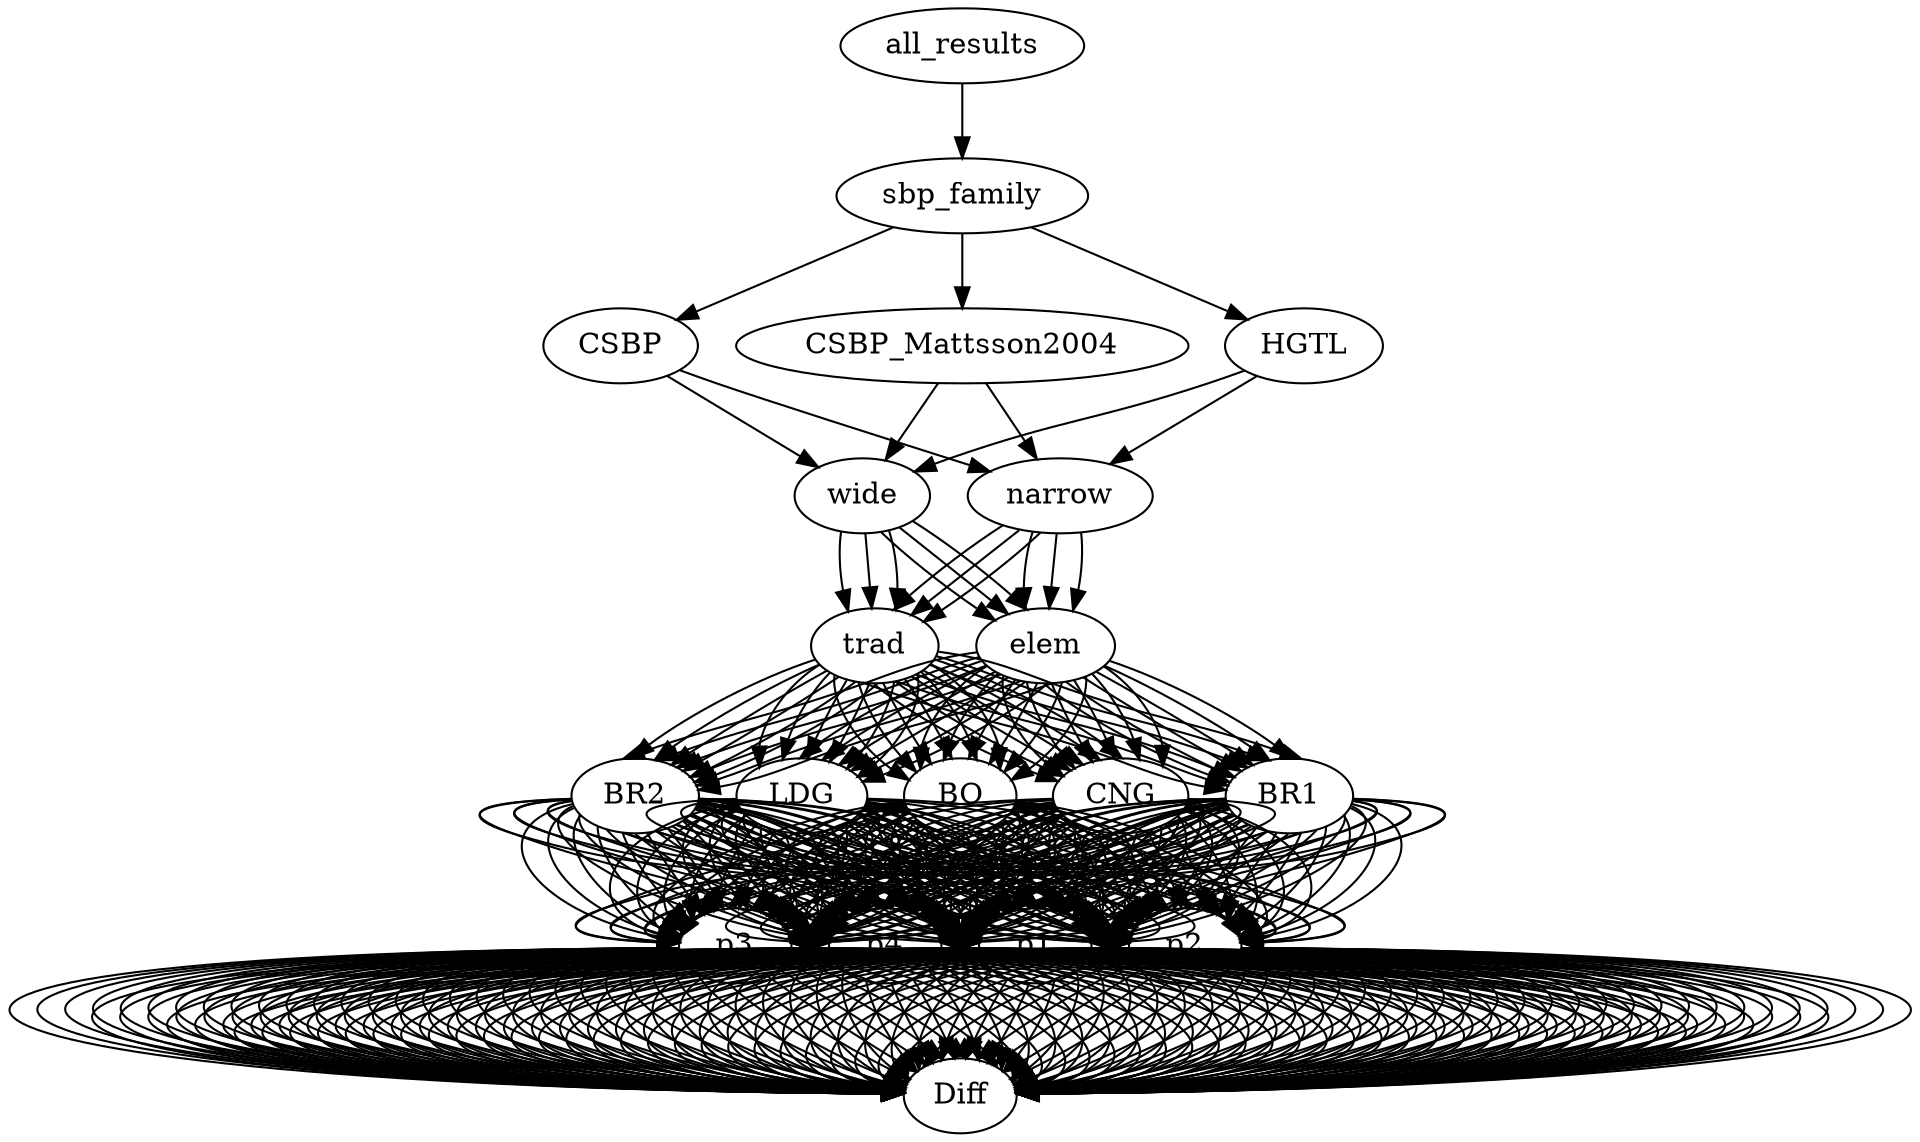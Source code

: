 digraph tree {
    "all_results";
    "sbp_family";
    "CSBP";
    "wide";
    "trad";
    "BR1";
    "p1";
    "Diff";
    "p2";
    "Diff";
    "p3";
    "Diff";
    "p4";
    "Diff";
    "BR2";
    "p1";
    "Diff";
    "p2";
    "Diff";
    "p3";
    "Diff";
    "p4";
    "Diff";
    "LDG";
    "p1";
    "Diff";
    "p2";
    "Diff";
    "p3";
    "Diff";
    "p4";
    "Diff";
    "BO";
    "p1";
    "Diff";
    "p2";
    "Diff";
    "p3";
    "Diff";
    "p4";
    "Diff";
    "CNG";
    "p1";
    "Diff";
    "p2";
    "Diff";
    "p3";
    "Diff";
    "p4";
    "Diff";
    "elem";
    "BR1";
    "p1";
    "Diff";
    "p2";
    "Diff";
    "p3";
    "Diff";
    "p4";
    "Diff";
    "BR2";
    "p1";
    "Diff";
    "p2";
    "Diff";
    "p3";
    "Diff";
    "p4";
    "Diff";
    "LDG";
    "p1";
    "Diff";
    "p2";
    "Diff";
    "p3";
    "Diff";
    "p4";
    "Diff";
    "BO";
    "p1";
    "Diff";
    "p2";
    "Diff";
    "p3";
    "Diff";
    "p4";
    "Diff";
    "CNG";
    "p1";
    "Diff";
    "p2";
    "Diff";
    "p3";
    "Diff";
    "p4";
    "Diff";
    "narrow";
    "trad";
    "BR1";
    "p1";
    "Diff";
    "p2";
    "Diff";
    "p3";
    "Diff";
    "p4";
    "Diff";
    "BR2";
    "p1";
    "Diff";
    "p2";
    "Diff";
    "p3";
    "Diff";
    "p4";
    "Diff";
    "LDG";
    "p1";
    "Diff";
    "p2";
    "Diff";
    "p3";
    "Diff";
    "p4";
    "Diff";
    "BO";
    "p1";
    "Diff";
    "p2";
    "Diff";
    "p3";
    "Diff";
    "p4";
    "Diff";
    "CNG";
    "p1";
    "Diff";
    "p2";
    "Diff";
    "p3";
    "Diff";
    "p4";
    "Diff";
    "elem";
    "BR1";
    "p1";
    "Diff";
    "p2";
    "Diff";
    "p3";
    "Diff";
    "p4";
    "Diff";
    "BR2";
    "p1";
    "Diff";
    "p2";
    "Diff";
    "p3";
    "Diff";
    "p4";
    "Diff";
    "LDG";
    "p1";
    "Diff";
    "p2";
    "Diff";
    "p3";
    "Diff";
    "p4";
    "Diff";
    "BO";
    "p1";
    "Diff";
    "p2";
    "Diff";
    "p3";
    "Diff";
    "p4";
    "Diff";
    "CNG";
    "p1";
    "Diff";
    "p2";
    "Diff";
    "p3";
    "Diff";
    "p4";
    "Diff";
    "CSBP_Mattsson2004";
    "wide";
    "trad";
    "BR1";
    "p1";
    "Diff";
    "p2";
    "Diff";
    "p3";
    "Diff";
    "p4";
    "Diff";
    "BR2";
    "p1";
    "Diff";
    "p2";
    "Diff";
    "p3";
    "Diff";
    "p4";
    "Diff";
    "LDG";
    "p1";
    "Diff";
    "p2";
    "Diff";
    "p3";
    "Diff";
    "p4";
    "Diff";
    "BO";
    "p1";
    "Diff";
    "p2";
    "Diff";
    "p3";
    "Diff";
    "p4";
    "Diff";
    "CNG";
    "p1";
    "Diff";
    "p2";
    "Diff";
    "p3";
    "Diff";
    "p4";
    "Diff";
    "elem";
    "BR1";
    "p1";
    "Diff";
    "p2";
    "Diff";
    "p3";
    "Diff";
    "p4";
    "Diff";
    "BR2";
    "p1";
    "Diff";
    "p2";
    "Diff";
    "p3";
    "Diff";
    "p4";
    "Diff";
    "LDG";
    "p1";
    "Diff";
    "p2";
    "Diff";
    "p3";
    "Diff";
    "p4";
    "Diff";
    "BO";
    "p1";
    "Diff";
    "p2";
    "Diff";
    "p3";
    "Diff";
    "p4";
    "Diff";
    "CNG";
    "p1";
    "Diff";
    "p2";
    "Diff";
    "p3";
    "Diff";
    "p4";
    "Diff";
    "narrow";
    "trad";
    "BR1";
    "p1";
    "Diff";
    "p2";
    "Diff";
    "p3";
    "Diff";
    "p4";
    "Diff";
    "BR2";
    "p1";
    "Diff";
    "p2";
    "Diff";
    "p3";
    "Diff";
    "p4";
    "Diff";
    "LDG";
    "p1";
    "Diff";
    "p2";
    "Diff";
    "p3";
    "Diff";
    "p4";
    "Diff";
    "BO";
    "p1";
    "Diff";
    "p2";
    "Diff";
    "p3";
    "Diff";
    "p4";
    "Diff";
    "CNG";
    "p1";
    "Diff";
    "p2";
    "Diff";
    "p3";
    "Diff";
    "p4";
    "Diff";
    "elem";
    "BR1";
    "p1";
    "Diff";
    "p2";
    "Diff";
    "p3";
    "Diff";
    "p4";
    "Diff";
    "BR2";
    "p1";
    "Diff";
    "p2";
    "Diff";
    "p3";
    "Diff";
    "p4";
    "Diff";
    "LDG";
    "p1";
    "Diff";
    "p2";
    "Diff";
    "p3";
    "Diff";
    "p4";
    "Diff";
    "BO";
    "p1";
    "Diff";
    "p2";
    "Diff";
    "p3";
    "Diff";
    "p4";
    "Diff";
    "CNG";
    "p1";
    "Diff";
    "p2";
    "Diff";
    "p3";
    "Diff";
    "p4";
    "Diff";
    "HGTL";
    "wide";
    "trad";
    "BR1";
    "p1";
    "Diff";
    "p2";
    "Diff";
    "p3";
    "Diff";
    "p4";
    "Diff";
    "BR2";
    "p1";
    "Diff";
    "p2";
    "Diff";
    "p3";
    "Diff";
    "p4";
    "Diff";
    "LDG";
    "p1";
    "Diff";
    "p2";
    "Diff";
    "p3";
    "Diff";
    "p4";
    "Diff";
    "BO";
    "p1";
    "Diff";
    "p2";
    "Diff";
    "p3";
    "Diff";
    "p4";
    "Diff";
    "CNG";
    "p1";
    "Diff";
    "p2";
    "Diff";
    "p3";
    "Diff";
    "p4";
    "Diff";
    "elem";
    "BR1";
    "p1";
    "Diff";
    "p2";
    "Diff";
    "p3";
    "Diff";
    "p4";
    "Diff";
    "BR2";
    "p1";
    "Diff";
    "p2";
    "Diff";
    "p3";
    "Diff";
    "p4";
    "Diff";
    "LDG";
    "p1";
    "Diff";
    "p2";
    "Diff";
    "p3";
    "Diff";
    "p4";
    "Diff";
    "BO";
    "p1";
    "Diff";
    "p2";
    "Diff";
    "p3";
    "Diff";
    "p4";
    "Diff";
    "CNG";
    "p1";
    "Diff";
    "p2";
    "Diff";
    "p3";
    "Diff";
    "p4";
    "Diff";
    "narrow";
    "trad";
    "BR1";
    "p1";
    "Diff";
    "p2";
    "Diff";
    "p3";
    "Diff";
    "p4";
    "Diff";
    "BR2";
    "p1";
    "Diff";
    "p2";
    "Diff";
    "p3";
    "Diff";
    "p4";
    "Diff";
    "LDG";
    "p1";
    "Diff";
    "p2";
    "Diff";
    "p3";
    "Diff";
    "p4";
    "Diff";
    "BO";
    "p1";
    "Diff";
    "p2";
    "Diff";
    "p3";
    "Diff";
    "p4";
    "Diff";
    "CNG";
    "p1";
    "Diff";
    "p2";
    "Diff";
    "p3";
    "Diff";
    "p4";
    "Diff";
    "elem";
    "BR1";
    "p1";
    "Diff";
    "p2";
    "Diff";
    "p3";
    "Diff";
    "p4";
    "Diff";
    "BR2";
    "p1";
    "Diff";
    "p2";
    "Diff";
    "p3";
    "Diff";
    "p4";
    "Diff";
    "LDG";
    "p1";
    "Diff";
    "p2";
    "Diff";
    "p3";
    "Diff";
    "p4";
    "Diff";
    "BO";
    "p1";
    "Diff";
    "p2";
    "Diff";
    "p3";
    "Diff";
    "p4";
    "Diff";
    "CNG";
    "p1";
    "Diff";
    "p2";
    "Diff";
    "p3";
    "Diff";
    "p4";
    "Diff";
    "all_results" -> "sbp_family";
    "sbp_family" -> "CSBP";
    "sbp_family" -> "CSBP_Mattsson2004";
    "sbp_family" -> "HGTL";
    "CSBP" -> "wide";
    "CSBP" -> "narrow";
    "wide" -> "trad";
    "wide" -> "elem";
    "trad" -> "BR1";
    "trad" -> "BR2";
    "trad" -> "LDG";
    "trad" -> "BO";
    "trad" -> "CNG";
    "BR1" -> "p1";
    "BR1" -> "p2";
    "BR1" -> "p3";
    "BR1" -> "p4";
    "p1" -> "Diff";
    "p2" -> "Diff";
    "p3" -> "Diff";
    "p4" -> "Diff";
    "BR2" -> "p1";
    "BR2" -> "p2";
    "BR2" -> "p3";
    "BR2" -> "p4";
    "p1" -> "Diff";
    "p2" -> "Diff";
    "p3" -> "Diff";
    "p4" -> "Diff";
    "LDG" -> "p1";
    "LDG" -> "p2";
    "LDG" -> "p3";
    "LDG" -> "p4";
    "p1" -> "Diff";
    "p2" -> "Diff";
    "p3" -> "Diff";
    "p4" -> "Diff";
    "BO" -> "p1";
    "BO" -> "p2";
    "BO" -> "p3";
    "BO" -> "p4";
    "p1" -> "Diff";
    "p2" -> "Diff";
    "p3" -> "Diff";
    "p4" -> "Diff";
    "CNG" -> "p1";
    "CNG" -> "p2";
    "CNG" -> "p3";
    "CNG" -> "p4";
    "p1" -> "Diff";
    "p2" -> "Diff";
    "p3" -> "Diff";
    "p4" -> "Diff";
    "elem" -> "BR1";
    "elem" -> "BR2";
    "elem" -> "LDG";
    "elem" -> "BO";
    "elem" -> "CNG";
    "BR1" -> "p1";
    "BR1" -> "p2";
    "BR1" -> "p3";
    "BR1" -> "p4";
    "p1" -> "Diff";
    "p2" -> "Diff";
    "p3" -> "Diff";
    "p4" -> "Diff";
    "BR2" -> "p1";
    "BR2" -> "p2";
    "BR2" -> "p3";
    "BR2" -> "p4";
    "p1" -> "Diff";
    "p2" -> "Diff";
    "p3" -> "Diff";
    "p4" -> "Diff";
    "LDG" -> "p1";
    "LDG" -> "p2";
    "LDG" -> "p3";
    "LDG" -> "p4";
    "p1" -> "Diff";
    "p2" -> "Diff";
    "p3" -> "Diff";
    "p4" -> "Diff";
    "BO" -> "p1";
    "BO" -> "p2";
    "BO" -> "p3";
    "BO" -> "p4";
    "p1" -> "Diff";
    "p2" -> "Diff";
    "p3" -> "Diff";
    "p4" -> "Diff";
    "CNG" -> "p1";
    "CNG" -> "p2";
    "CNG" -> "p3";
    "CNG" -> "p4";
    "p1" -> "Diff";
    "p2" -> "Diff";
    "p3" -> "Diff";
    "p4" -> "Diff";
    "narrow" -> "trad";
    "narrow" -> "elem";
    "trad" -> "BR1";
    "trad" -> "BR2";
    "trad" -> "LDG";
    "trad" -> "BO";
    "trad" -> "CNG";
    "BR1" -> "p1";
    "BR1" -> "p2";
    "BR1" -> "p3";
    "BR1" -> "p4";
    "p1" -> "Diff";
    "p2" -> "Diff";
    "p3" -> "Diff";
    "p4" -> "Diff";
    "BR2" -> "p1";
    "BR2" -> "p2";
    "BR2" -> "p3";
    "BR2" -> "p4";
    "p1" -> "Diff";
    "p2" -> "Diff";
    "p3" -> "Diff";
    "p4" -> "Diff";
    "LDG" -> "p1";
    "LDG" -> "p2";
    "LDG" -> "p3";
    "LDG" -> "p4";
    "p1" -> "Diff";
    "p2" -> "Diff";
    "p3" -> "Diff";
    "p4" -> "Diff";
    "BO" -> "p1";
    "BO" -> "p2";
    "BO" -> "p3";
    "BO" -> "p4";
    "p1" -> "Diff";
    "p2" -> "Diff";
    "p3" -> "Diff";
    "p4" -> "Diff";
    "CNG" -> "p1";
    "CNG" -> "p2";
    "CNG" -> "p3";
    "CNG" -> "p4";
    "p1" -> "Diff";
    "p2" -> "Diff";
    "p3" -> "Diff";
    "p4" -> "Diff";
    "elem" -> "BR1";
    "elem" -> "BR2";
    "elem" -> "LDG";
    "elem" -> "BO";
    "elem" -> "CNG";
    "BR1" -> "p1";
    "BR1" -> "p2";
    "BR1" -> "p3";
    "BR1" -> "p4";
    "p1" -> "Diff";
    "p2" -> "Diff";
    "p3" -> "Diff";
    "p4" -> "Diff";
    "BR2" -> "p1";
    "BR2" -> "p2";
    "BR2" -> "p3";
    "BR2" -> "p4";
    "p1" -> "Diff";
    "p2" -> "Diff";
    "p3" -> "Diff";
    "p4" -> "Diff";
    "LDG" -> "p1";
    "LDG" -> "p2";
    "LDG" -> "p3";
    "LDG" -> "p4";
    "p1" -> "Diff";
    "p2" -> "Diff";
    "p3" -> "Diff";
    "p4" -> "Diff";
    "BO" -> "p1";
    "BO" -> "p2";
    "BO" -> "p3";
    "BO" -> "p4";
    "p1" -> "Diff";
    "p2" -> "Diff";
    "p3" -> "Diff";
    "p4" -> "Diff";
    "CNG" -> "p1";
    "CNG" -> "p2";
    "CNG" -> "p3";
    "CNG" -> "p4";
    "p1" -> "Diff";
    "p2" -> "Diff";
    "p3" -> "Diff";
    "p4" -> "Diff";
    "CSBP_Mattsson2004" -> "wide";
    "CSBP_Mattsson2004" -> "narrow";
    "wide" -> "trad";
    "wide" -> "elem";
    "trad" -> "BR1";
    "trad" -> "BR2";
    "trad" -> "LDG";
    "trad" -> "BO";
    "trad" -> "CNG";
    "BR1" -> "p1";
    "BR1" -> "p2";
    "BR1" -> "p3";
    "BR1" -> "p4";
    "p1" -> "Diff";
    "p2" -> "Diff";
    "p3" -> "Diff";
    "p4" -> "Diff";
    "BR2" -> "p1";
    "BR2" -> "p2";
    "BR2" -> "p3";
    "BR2" -> "p4";
    "p1" -> "Diff";
    "p2" -> "Diff";
    "p3" -> "Diff";
    "p4" -> "Diff";
    "LDG" -> "p1";
    "LDG" -> "p2";
    "LDG" -> "p3";
    "LDG" -> "p4";
    "p1" -> "Diff";
    "p2" -> "Diff";
    "p3" -> "Diff";
    "p4" -> "Diff";
    "BO" -> "p1";
    "BO" -> "p2";
    "BO" -> "p3";
    "BO" -> "p4";
    "p1" -> "Diff";
    "p2" -> "Diff";
    "p3" -> "Diff";
    "p4" -> "Diff";
    "CNG" -> "p1";
    "CNG" -> "p2";
    "CNG" -> "p3";
    "CNG" -> "p4";
    "p1" -> "Diff";
    "p2" -> "Diff";
    "p3" -> "Diff";
    "p4" -> "Diff";
    "elem" -> "BR1";
    "elem" -> "BR2";
    "elem" -> "LDG";
    "elem" -> "BO";
    "elem" -> "CNG";
    "BR1" -> "p1";
    "BR1" -> "p2";
    "BR1" -> "p3";
    "BR1" -> "p4";
    "p1" -> "Diff";
    "p2" -> "Diff";
    "p3" -> "Diff";
    "p4" -> "Diff";
    "BR2" -> "p1";
    "BR2" -> "p2";
    "BR2" -> "p3";
    "BR2" -> "p4";
    "p1" -> "Diff";
    "p2" -> "Diff";
    "p3" -> "Diff";
    "p4" -> "Diff";
    "LDG" -> "p1";
    "LDG" -> "p2";
    "LDG" -> "p3";
    "LDG" -> "p4";
    "p1" -> "Diff";
    "p2" -> "Diff";
    "p3" -> "Diff";
    "p4" -> "Diff";
    "BO" -> "p1";
    "BO" -> "p2";
    "BO" -> "p3";
    "BO" -> "p4";
    "p1" -> "Diff";
    "p2" -> "Diff";
    "p3" -> "Diff";
    "p4" -> "Diff";
    "CNG" -> "p1";
    "CNG" -> "p2";
    "CNG" -> "p3";
    "CNG" -> "p4";
    "p1" -> "Diff";
    "p2" -> "Diff";
    "p3" -> "Diff";
    "p4" -> "Diff";
    "narrow" -> "trad";
    "narrow" -> "elem";
    "trad" -> "BR1";
    "trad" -> "BR2";
    "trad" -> "LDG";
    "trad" -> "BO";
    "trad" -> "CNG";
    "BR1" -> "p1";
    "BR1" -> "p2";
    "BR1" -> "p3";
    "BR1" -> "p4";
    "p1" -> "Diff";
    "p2" -> "Diff";
    "p3" -> "Diff";
    "p4" -> "Diff";
    "BR2" -> "p1";
    "BR2" -> "p2";
    "BR2" -> "p3";
    "BR2" -> "p4";
    "p1" -> "Diff";
    "p2" -> "Diff";
    "p3" -> "Diff";
    "p4" -> "Diff";
    "LDG" -> "p1";
    "LDG" -> "p2";
    "LDG" -> "p3";
    "LDG" -> "p4";
    "p1" -> "Diff";
    "p2" -> "Diff";
    "p3" -> "Diff";
    "p4" -> "Diff";
    "BO" -> "p1";
    "BO" -> "p2";
    "BO" -> "p3";
    "BO" -> "p4";
    "p1" -> "Diff";
    "p2" -> "Diff";
    "p3" -> "Diff";
    "p4" -> "Diff";
    "CNG" -> "p1";
    "CNG" -> "p2";
    "CNG" -> "p3";
    "CNG" -> "p4";
    "p1" -> "Diff";
    "p2" -> "Diff";
    "p3" -> "Diff";
    "p4" -> "Diff";
    "elem" -> "BR1";
    "elem" -> "BR2";
    "elem" -> "LDG";
    "elem" -> "BO";
    "elem" -> "CNG";
    "BR1" -> "p1";
    "BR1" -> "p2";
    "BR1" -> "p3";
    "BR1" -> "p4";
    "p1" -> "Diff";
    "p2" -> "Diff";
    "p3" -> "Diff";
    "p4" -> "Diff";
    "BR2" -> "p1";
    "BR2" -> "p2";
    "BR2" -> "p3";
    "BR2" -> "p4";
    "p1" -> "Diff";
    "p2" -> "Diff";
    "p3" -> "Diff";
    "p4" -> "Diff";
    "LDG" -> "p1";
    "LDG" -> "p2";
    "LDG" -> "p3";
    "LDG" -> "p4";
    "p1" -> "Diff";
    "p2" -> "Diff";
    "p3" -> "Diff";
    "p4" -> "Diff";
    "BO" -> "p1";
    "BO" -> "p2";
    "BO" -> "p3";
    "BO" -> "p4";
    "p1" -> "Diff";
    "p2" -> "Diff";
    "p3" -> "Diff";
    "p4" -> "Diff";
    "CNG" -> "p1";
    "CNG" -> "p2";
    "CNG" -> "p3";
    "CNG" -> "p4";
    "p1" -> "Diff";
    "p2" -> "Diff";
    "p3" -> "Diff";
    "p4" -> "Diff";
    "HGTL" -> "wide";
    "HGTL" -> "narrow";
    "wide" -> "trad";
    "wide" -> "elem";
    "trad" -> "BR1";
    "trad" -> "BR2";
    "trad" -> "LDG";
    "trad" -> "BO";
    "trad" -> "CNG";
    "BR1" -> "p1";
    "BR1" -> "p2";
    "BR1" -> "p3";
    "BR1" -> "p4";
    "p1" -> "Diff";
    "p2" -> "Diff";
    "p3" -> "Diff";
    "p4" -> "Diff";
    "BR2" -> "p1";
    "BR2" -> "p2";
    "BR2" -> "p3";
    "BR2" -> "p4";
    "p1" -> "Diff";
    "p2" -> "Diff";
    "p3" -> "Diff";
    "p4" -> "Diff";
    "LDG" -> "p1";
    "LDG" -> "p2";
    "LDG" -> "p3";
    "LDG" -> "p4";
    "p1" -> "Diff";
    "p2" -> "Diff";
    "p3" -> "Diff";
    "p4" -> "Diff";
    "BO" -> "p1";
    "BO" -> "p2";
    "BO" -> "p3";
    "BO" -> "p4";
    "p1" -> "Diff";
    "p2" -> "Diff";
    "p3" -> "Diff";
    "p4" -> "Diff";
    "CNG" -> "p1";
    "CNG" -> "p2";
    "CNG" -> "p3";
    "CNG" -> "p4";
    "p1" -> "Diff";
    "p2" -> "Diff";
    "p3" -> "Diff";
    "p4" -> "Diff";
    "elem" -> "BR1";
    "elem" -> "BR2";
    "elem" -> "LDG";
    "elem" -> "BO";
    "elem" -> "CNG";
    "BR1" -> "p1";
    "BR1" -> "p2";
    "BR1" -> "p3";
    "BR1" -> "p4";
    "p1" -> "Diff";
    "p2" -> "Diff";
    "p3" -> "Diff";
    "p4" -> "Diff";
    "BR2" -> "p1";
    "BR2" -> "p2";
    "BR2" -> "p3";
    "BR2" -> "p4";
    "p1" -> "Diff";
    "p2" -> "Diff";
    "p3" -> "Diff";
    "p4" -> "Diff";
    "LDG" -> "p1";
    "LDG" -> "p2";
    "LDG" -> "p3";
    "LDG" -> "p4";
    "p1" -> "Diff";
    "p2" -> "Diff";
    "p3" -> "Diff";
    "p4" -> "Diff";
    "BO" -> "p1";
    "BO" -> "p2";
    "BO" -> "p3";
    "BO" -> "p4";
    "p1" -> "Diff";
    "p2" -> "Diff";
    "p3" -> "Diff";
    "p4" -> "Diff";
    "CNG" -> "p1";
    "CNG" -> "p2";
    "CNG" -> "p3";
    "CNG" -> "p4";
    "p1" -> "Diff";
    "p2" -> "Diff";
    "p3" -> "Diff";
    "p4" -> "Diff";
    "narrow" -> "trad";
    "narrow" -> "elem";
    "trad" -> "BR1";
    "trad" -> "BR2";
    "trad" -> "LDG";
    "trad" -> "BO";
    "trad" -> "CNG";
    "BR1" -> "p1";
    "BR1" -> "p2";
    "BR1" -> "p3";
    "BR1" -> "p4";
    "p1" -> "Diff";
    "p2" -> "Diff";
    "p3" -> "Diff";
    "p4" -> "Diff";
    "BR2" -> "p1";
    "BR2" -> "p2";
    "BR2" -> "p3";
    "BR2" -> "p4";
    "p1" -> "Diff";
    "p2" -> "Diff";
    "p3" -> "Diff";
    "p4" -> "Diff";
    "LDG" -> "p1";
    "LDG" -> "p2";
    "LDG" -> "p3";
    "LDG" -> "p4";
    "p1" -> "Diff";
    "p2" -> "Diff";
    "p3" -> "Diff";
    "p4" -> "Diff";
    "BO" -> "p1";
    "BO" -> "p2";
    "BO" -> "p3";
    "BO" -> "p4";
    "p1" -> "Diff";
    "p2" -> "Diff";
    "p3" -> "Diff";
    "p4" -> "Diff";
    "CNG" -> "p1";
    "CNG" -> "p2";
    "CNG" -> "p3";
    "CNG" -> "p4";
    "p1" -> "Diff";
    "p2" -> "Diff";
    "p3" -> "Diff";
    "p4" -> "Diff";
    "elem" -> "BR1";
    "elem" -> "BR2";
    "elem" -> "LDG";
    "elem" -> "BO";
    "elem" -> "CNG";
    "BR1" -> "p1";
    "BR1" -> "p2";
    "BR1" -> "p3";
    "BR1" -> "p4";
    "p1" -> "Diff";
    "p2" -> "Diff";
    "p3" -> "Diff";
    "p4" -> "Diff";
    "BR2" -> "p1";
    "BR2" -> "p2";
    "BR2" -> "p3";
    "BR2" -> "p4";
    "p1" -> "Diff";
    "p2" -> "Diff";
    "p3" -> "Diff";
    "p4" -> "Diff";
    "LDG" -> "p1";
    "LDG" -> "p2";
    "LDG" -> "p3";
    "LDG" -> "p4";
    "p1" -> "Diff";
    "p2" -> "Diff";
    "p3" -> "Diff";
    "p4" -> "Diff";
    "BO" -> "p1";
    "BO" -> "p2";
    "BO" -> "p3";
    "BO" -> "p4";
    "p1" -> "Diff";
    "p2" -> "Diff";
    "p3" -> "Diff";
    "p4" -> "Diff";
    "CNG" -> "p1";
    "CNG" -> "p2";
    "CNG" -> "p3";
    "CNG" -> "p4";
    "p1" -> "Diff";
    "p2" -> "Diff";
    "p3" -> "Diff";
    "p4" -> "Diff";
}
